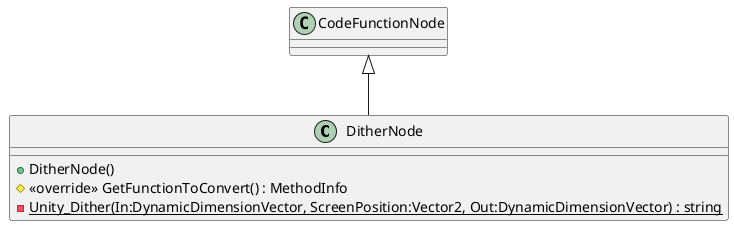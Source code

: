 @startuml
class DitherNode {
    + DitherNode()
    # <<override>> GetFunctionToConvert() : MethodInfo
    {static} - Unity_Dither(In:DynamicDimensionVector, ScreenPosition:Vector2, Out:DynamicDimensionVector) : string
}
CodeFunctionNode <|-- DitherNode
@enduml
